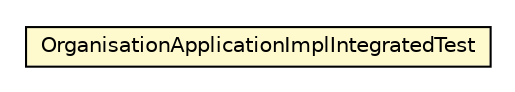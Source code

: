 #!/usr/local/bin/dot
#
# Class diagram 
# Generated by UMLGraph version R5_6_6-8-g8d7759 (http://www.umlgraph.org/)
#

digraph G {
	edge [fontname="Helvetica",fontsize=10,labelfontname="Helvetica",labelfontsize=10];
	node [fontname="Helvetica",fontsize=10,shape=plaintext];
	nodesep=0.25;
	ranksep=0.5;
	// org.dddlib.organisation.application.impl.OrganisationApplicationImplIntegratedTest
	c37482 [label=<<table title="org.dddlib.organisation.application.impl.OrganisationApplicationImplIntegratedTest" border="0" cellborder="1" cellspacing="0" cellpadding="2" port="p" bgcolor="lemonChiffon" href="./OrganisationApplicationImplIntegratedTest.html">
		<tr><td><table border="0" cellspacing="0" cellpadding="1">
<tr><td align="center" balign="center"> OrganisationApplicationImplIntegratedTest </td></tr>
		</table></td></tr>
		</table>>, URL="./OrganisationApplicationImplIntegratedTest.html", fontname="Helvetica", fontcolor="black", fontsize=10.0];
}

